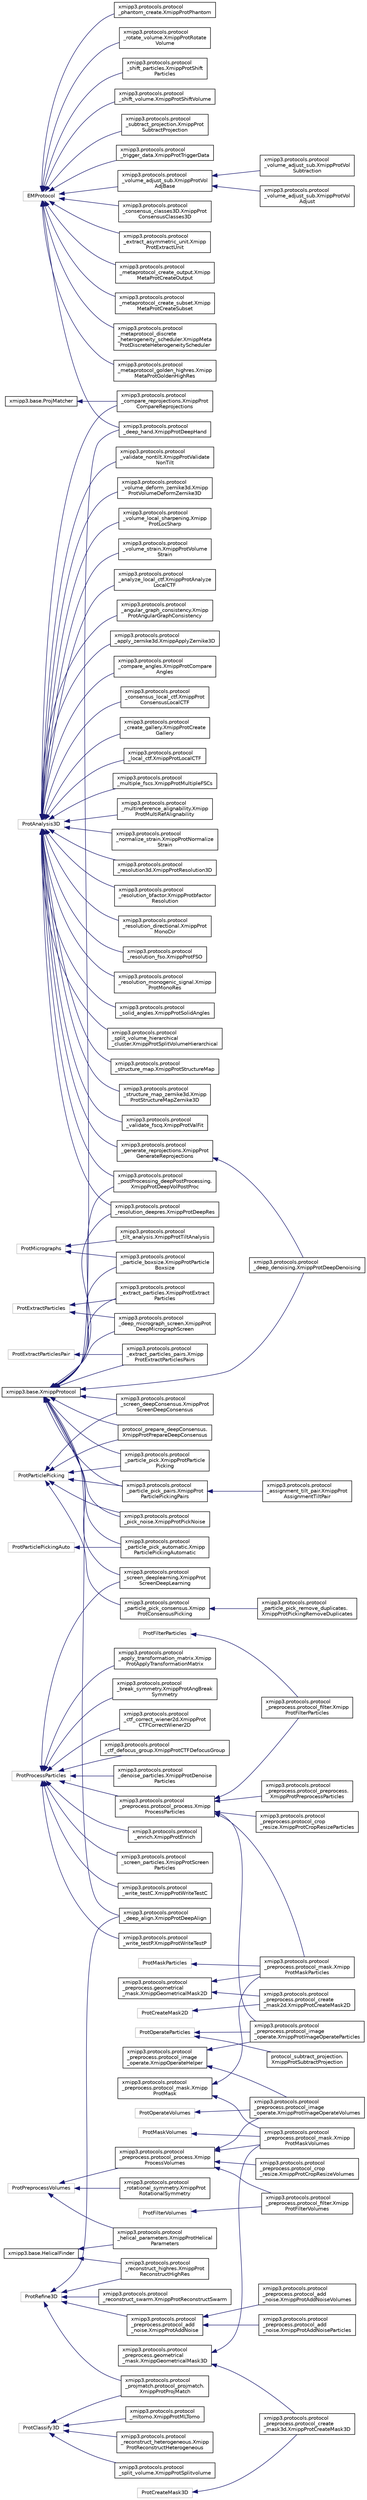 digraph "Graphical Class Hierarchy"
{
  edge [fontname="Helvetica",fontsize="10",labelfontname="Helvetica",labelfontsize="10"];
  node [fontname="Helvetica",fontsize="10",shape=record];
  rankdir="LR";
  Node530 [label="EMProtocol",height=0.2,width=0.4,color="grey75", fillcolor="white", style="filled"];
  Node530 -> Node531 [dir="back",color="midnightblue",fontsize="10",style="solid",fontname="Helvetica"];
  Node531 [label="xmipp3.protocols.protocol\l_consensus_classes3D.XmippProt\lConsensusClasses3D",height=0.2,width=0.4,color="black", fillcolor="white", style="filled",URL="$classxmipp3_1_1protocols_1_1protocol__consensus__classes3D_1_1XmippProtConsensusClasses3D.html"];
  Node530 -> Node4 [dir="back",color="midnightblue",fontsize="10",style="solid",fontname="Helvetica"];
  Node4 [label="xmipp3.protocols.protocol\l_deep_hand.XmippProtDeepHand",height=0.2,width=0.4,color="black", fillcolor="white", style="filled",URL="$classxmipp3_1_1protocols_1_1protocol__deep__hand_1_1XmippProtDeepHand.html"];
  Node530 -> Node532 [dir="back",color="midnightblue",fontsize="10",style="solid",fontname="Helvetica"];
  Node532 [label="xmipp3.protocols.protocol\l_extract_asymmetric_unit.Xmipp\lProtExtractUnit",height=0.2,width=0.4,color="black", fillcolor="white", style="filled",URL="$classxmipp3_1_1protocols_1_1protocol__extract__asymmetric__unit_1_1XmippProtExtractUnit.html"];
  Node530 -> Node533 [dir="back",color="midnightblue",fontsize="10",style="solid",fontname="Helvetica"];
  Node533 [label="xmipp3.protocols.protocol\l_metaprotocol_create_output.Xmipp\lMetaProtCreateOutput",height=0.2,width=0.4,color="black", fillcolor="white", style="filled",URL="$classxmipp3_1_1protocols_1_1protocol__metaprotocol__create__output_1_1XmippMetaProtCreateOutput.html"];
  Node530 -> Node534 [dir="back",color="midnightblue",fontsize="10",style="solid",fontname="Helvetica"];
  Node534 [label="xmipp3.protocols.protocol\l_metaprotocol_create_subset.Xmipp\lMetaProtCreateSubset",height=0.2,width=0.4,color="black", fillcolor="white", style="filled",URL="$classxmipp3_1_1protocols_1_1protocol__metaprotocol__create__subset_1_1XmippMetaProtCreateSubset.html"];
  Node530 -> Node535 [dir="back",color="midnightblue",fontsize="10",style="solid",fontname="Helvetica"];
  Node535 [label="xmipp3.protocols.protocol\l_metaprotocol_discrete\l_heterogeneity_scheduler.XmippMeta\lProtDiscreteHeterogeneityScheduler",height=0.2,width=0.4,color="black", fillcolor="white", style="filled",URL="$classxmipp3_1_1protocols_1_1protocol__metaprotocol__discrete__heterogeneity__scheduler_1_1XmippM3f62c4fa4b97f32867598eeede2b093c.html"];
  Node530 -> Node536 [dir="back",color="midnightblue",fontsize="10",style="solid",fontname="Helvetica"];
  Node536 [label="xmipp3.protocols.protocol\l_metaprotocol_golden_highres.Xmipp\lMetaProtGoldenHighRes",height=0.2,width=0.4,color="black", fillcolor="white", style="filled",URL="$classxmipp3_1_1protocols_1_1protocol__metaprotocol__golden__highres_1_1XmippMetaProtGoldenHighRes.html"];
  Node530 -> Node537 [dir="back",color="midnightblue",fontsize="10",style="solid",fontname="Helvetica"];
  Node537 [label="xmipp3.protocols.protocol\l_phantom_create.XmippProtPhantom",height=0.2,width=0.4,color="black", fillcolor="white", style="filled",URL="$classxmipp3_1_1protocols_1_1protocol__phantom__create_1_1XmippProtPhantom.html"];
  Node530 -> Node538 [dir="back",color="midnightblue",fontsize="10",style="solid",fontname="Helvetica"];
  Node538 [label="xmipp3.protocols.protocol\l_rotate_volume.XmippProtRotate\lVolume",height=0.2,width=0.4,color="black", fillcolor="white", style="filled",URL="$classxmipp3_1_1protocols_1_1protocol__rotate__volume_1_1XmippProtRotateVolume.html"];
  Node530 -> Node539 [dir="back",color="midnightblue",fontsize="10",style="solid",fontname="Helvetica"];
  Node539 [label="xmipp3.protocols.protocol\l_shift_particles.XmippProtShift\lParticles",height=0.2,width=0.4,color="black", fillcolor="white", style="filled",URL="$classxmipp3_1_1protocols_1_1protocol__shift__particles_1_1XmippProtShiftParticles.html"];
  Node530 -> Node540 [dir="back",color="midnightblue",fontsize="10",style="solid",fontname="Helvetica"];
  Node540 [label="xmipp3.protocols.protocol\l_shift_volume.XmippProtShiftVolume",height=0.2,width=0.4,color="black", fillcolor="white", style="filled",URL="$classxmipp3_1_1protocols_1_1protocol__shift__volume_1_1XmippProtShiftVolume.html"];
  Node530 -> Node541 [dir="back",color="midnightblue",fontsize="10",style="solid",fontname="Helvetica"];
  Node541 [label="xmipp3.protocols.protocol\l_subtract_projection.XmippProt\lSubtractProjection",height=0.2,width=0.4,color="black", fillcolor="white", style="filled",URL="$classxmipp3_1_1protocols_1_1protocol__subtract__projection_1_1XmippProtSubtractProjection.html"];
  Node530 -> Node542 [dir="back",color="midnightblue",fontsize="10",style="solid",fontname="Helvetica"];
  Node542 [label="xmipp3.protocols.protocol\l_trigger_data.XmippProtTriggerData",height=0.2,width=0.4,color="black", fillcolor="white", style="filled",URL="$classxmipp3_1_1protocols_1_1protocol__trigger__data_1_1XmippProtTriggerData.html"];
  Node530 -> Node543 [dir="back",color="midnightblue",fontsize="10",style="solid",fontname="Helvetica"];
  Node543 [label="xmipp3.protocols.protocol\l_volume_adjust_sub.XmippProtVol\lAdjBase",height=0.2,width=0.4,color="black", fillcolor="white", style="filled",URL="$classxmipp3_1_1protocols_1_1protocol__volume__adjust__sub_1_1XmippProtVolAdjBase.html"];
  Node543 -> Node544 [dir="back",color="midnightblue",fontsize="10",style="solid",fontname="Helvetica"];
  Node544 [label="xmipp3.protocols.protocol\l_volume_adjust_sub.XmippProtVol\lAdjust",height=0.2,width=0.4,color="black", fillcolor="white", style="filled",URL="$classxmipp3_1_1protocols_1_1protocol__volume__adjust__sub_1_1XmippProtVolAdjust.html"];
  Node543 -> Node545 [dir="back",color="midnightblue",fontsize="10",style="solid",fontname="Helvetica"];
  Node545 [label="xmipp3.protocols.protocol\l_volume_adjust_sub.XmippProtVol\lSubtraction",height=0.2,width=0.4,color="black", fillcolor="white", style="filled",URL="$classxmipp3_1_1protocols_1_1protocol__volume__adjust__sub_1_1XmippProtVolSubtraction.html"];
  Node428 [label="ProtAnalysis3D",height=0.2,width=0.4,color="grey75", fillcolor="white", style="filled"];
  Node428 -> Node429 [dir="back",color="midnightblue",fontsize="10",style="solid",fontname="Helvetica"];
  Node429 [label="xmipp3.protocols.protocol\l_analyze_local_ctf.XmippProtAnalyze\lLocalCTF",height=0.2,width=0.4,color="black", fillcolor="white", style="filled",URL="$classxmipp3_1_1protocols_1_1protocol__analyze__local__ctf_1_1XmippProtAnalyzeLocalCTF.html"];
  Node428 -> Node430 [dir="back",color="midnightblue",fontsize="10",style="solid",fontname="Helvetica"];
  Node430 [label="xmipp3.protocols.protocol\l_angular_graph_consistency.Xmipp\lProtAngularGraphConsistency",height=0.2,width=0.4,color="black", fillcolor="white", style="filled",URL="$classxmipp3_1_1protocols_1_1protocol__angular__graph__consistency_1_1XmippProtAngularGraphConsistency.html"];
  Node428 -> Node431 [dir="back",color="midnightblue",fontsize="10",style="solid",fontname="Helvetica"];
  Node431 [label="xmipp3.protocols.protocol\l_apply_zernike3d.XmippApplyZernike3D",height=0.2,width=0.4,color="black", fillcolor="white", style="filled",URL="$classxmipp3_1_1protocols_1_1protocol__apply__zernike3d_1_1XmippApplyZernike3D.html"];
  Node428 -> Node432 [dir="back",color="midnightblue",fontsize="10",style="solid",fontname="Helvetica"];
  Node432 [label="xmipp3.protocols.protocol\l_compare_angles.XmippProtCompare\lAngles",height=0.2,width=0.4,color="black", fillcolor="white", style="filled",URL="$classxmipp3_1_1protocols_1_1protocol__compare__angles_1_1XmippProtCompareAngles.html"];
  Node428 -> Node234 [dir="back",color="midnightblue",fontsize="10",style="solid",fontname="Helvetica"];
  Node234 [label="xmipp3.protocols.protocol\l_compare_reprojections.XmippProt\lCompareReprojections",height=0.2,width=0.4,color="black", fillcolor="white", style="filled",URL="$classxmipp3_1_1protocols_1_1protocol__compare__reprojections_1_1XmippProtCompareReprojections.html"];
  Node428 -> Node433 [dir="back",color="midnightblue",fontsize="10",style="solid",fontname="Helvetica"];
  Node433 [label="xmipp3.protocols.protocol\l_consensus_local_ctf.XmippProt\lConsensusLocalCTF",height=0.2,width=0.4,color="black", fillcolor="white", style="filled",URL="$classxmipp3_1_1protocols_1_1protocol__consensus__local__ctf_1_1XmippProtConsensusLocalCTF.html"];
  Node428 -> Node434 [dir="back",color="midnightblue",fontsize="10",style="solid",fontname="Helvetica"];
  Node434 [label="xmipp3.protocols.protocol\l_create_gallery.XmippProtCreate\lGallery",height=0.2,width=0.4,color="black", fillcolor="white", style="filled",URL="$classxmipp3_1_1protocols_1_1protocol__create__gallery_1_1XmippProtCreateGallery.html"];
  Node428 -> Node435 [dir="back",color="midnightblue",fontsize="10",style="solid",fontname="Helvetica"];
  Node435 [label="xmipp3.protocols.protocol\l_generate_reprojections.XmippProt\lGenerateReprojections",height=0.2,width=0.4,color="black", fillcolor="white", style="filled",URL="$classxmipp3_1_1protocols_1_1protocol__generate__reprojections_1_1XmippProtGenerateReprojections.html"];
  Node435 -> Node3 [dir="back",color="midnightblue",fontsize="10",style="solid",fontname="Helvetica"];
  Node3 [label="xmipp3.protocols.protocol\l_deep_denoising.XmippProtDeepDenoising",height=0.2,width=0.4,color="black", fillcolor="white", style="filled",URL="$classxmipp3_1_1protocols_1_1protocol__deep__denoising_1_1XmippProtDeepDenoising.html"];
  Node428 -> Node436 [dir="back",color="midnightblue",fontsize="10",style="solid",fontname="Helvetica"];
  Node436 [label="xmipp3.protocols.protocol\l_local_ctf.XmippProtLocalCTF",height=0.2,width=0.4,color="black", fillcolor="white", style="filled",URL="$classxmipp3_1_1protocols_1_1protocol__local__ctf_1_1XmippProtLocalCTF.html"];
  Node428 -> Node437 [dir="back",color="midnightblue",fontsize="10",style="solid",fontname="Helvetica"];
  Node437 [label="xmipp3.protocols.protocol\l_multiple_fscs.XmippProtMultipleFSCs",height=0.2,width=0.4,color="black", fillcolor="white", style="filled",URL="$classxmipp3_1_1protocols_1_1protocol__multiple__fscs_1_1XmippProtMultipleFSCs.html"];
  Node428 -> Node438 [dir="back",color="midnightblue",fontsize="10",style="solid",fontname="Helvetica"];
  Node438 [label="xmipp3.protocols.protocol\l_multireference_alignability.Xmipp\lProtMultiRefAlignability",height=0.2,width=0.4,color="black", fillcolor="white", style="filled",URL="$classxmipp3_1_1protocols_1_1protocol__multireference__alignability_1_1XmippProtMultiRefAlignability.html"];
  Node428 -> Node439 [dir="back",color="midnightblue",fontsize="10",style="solid",fontname="Helvetica"];
  Node439 [label="xmipp3.protocols.protocol\l_normalize_strain.XmippProtNormalize\lStrain",height=0.2,width=0.4,color="black", fillcolor="white", style="filled",URL="$classxmipp3_1_1protocols_1_1protocol__normalize__strain_1_1XmippProtNormalizeStrain.html"];
  Node428 -> Node14 [dir="back",color="midnightblue",fontsize="10",style="solid",fontname="Helvetica"];
  Node14 [label="xmipp3.protocols.protocol\l_postProcessing_deepPostProcessing.\lXmippProtDeepVolPostProc",height=0.2,width=0.4,color="black", fillcolor="white", style="filled",URL="$classxmipp3_1_1protocols_1_1protocol__postProcessing__deepPostProcessing_1_1XmippProtDeepVolPostProc.html"];
  Node428 -> Node440 [dir="back",color="midnightblue",fontsize="10",style="solid",fontname="Helvetica"];
  Node440 [label="xmipp3.protocols.protocol\l_resolution3d.XmippProtResolution3D",height=0.2,width=0.4,color="black", fillcolor="white", style="filled",URL="$classxmipp3_1_1protocols_1_1protocol__resolution3d_1_1XmippProtResolution3D.html"];
  Node428 -> Node441 [dir="back",color="midnightblue",fontsize="10",style="solid",fontname="Helvetica"];
  Node441 [label="xmipp3.protocols.protocol\l_resolution_bfactor.XmippProtbfactor\lResolution",height=0.2,width=0.4,color="black", fillcolor="white", style="filled",URL="$classxmipp3_1_1protocols_1_1protocol__resolution__bfactor_1_1XmippProtbfactorResolution.html"];
  Node428 -> Node15 [dir="back",color="midnightblue",fontsize="10",style="solid",fontname="Helvetica"];
  Node15 [label="xmipp3.protocols.protocol\l_resolution_deepres.XmippProtDeepRes",height=0.2,width=0.4,color="black", fillcolor="white", style="filled",URL="$classxmipp3_1_1protocols_1_1protocol__resolution__deepres_1_1XmippProtDeepRes.html"];
  Node428 -> Node442 [dir="back",color="midnightblue",fontsize="10",style="solid",fontname="Helvetica"];
  Node442 [label="xmipp3.protocols.protocol\l_resolution_directional.XmippProt\lMonoDir",height=0.2,width=0.4,color="black", fillcolor="white", style="filled",URL="$classxmipp3_1_1protocols_1_1protocol__resolution__directional_1_1XmippProtMonoDir.html"];
  Node428 -> Node443 [dir="back",color="midnightblue",fontsize="10",style="solid",fontname="Helvetica"];
  Node443 [label="xmipp3.protocols.protocol\l_resolution_fso.XmippProtFSO",height=0.2,width=0.4,color="black", fillcolor="white", style="filled",URL="$classxmipp3_1_1protocols_1_1protocol__resolution__fso_1_1XmippProtFSO.html"];
  Node428 -> Node444 [dir="back",color="midnightblue",fontsize="10",style="solid",fontname="Helvetica"];
  Node444 [label="xmipp3.protocols.protocol\l_resolution_monogenic_signal.Xmipp\lProtMonoRes",height=0.2,width=0.4,color="black", fillcolor="white", style="filled",URL="$classxmipp3_1_1protocols_1_1protocol__resolution__monogenic__signal_1_1XmippProtMonoRes.html"];
  Node428 -> Node445 [dir="back",color="midnightblue",fontsize="10",style="solid",fontname="Helvetica"];
  Node445 [label="xmipp3.protocols.protocol\l_solid_angles.XmippProtSolidAngles",height=0.2,width=0.4,color="black", fillcolor="white", style="filled",URL="$classxmipp3_1_1protocols_1_1protocol__solid__angles_1_1XmippProtSolidAngles.html"];
  Node428 -> Node446 [dir="back",color="midnightblue",fontsize="10",style="solid",fontname="Helvetica"];
  Node446 [label="xmipp3.protocols.protocol\l_split_volume_hierarchical\l_cluster.XmippProtSplitVolumeHierarchical",height=0.2,width=0.4,color="black", fillcolor="white", style="filled",URL="$classxmipp3_1_1protocols_1_1protocol__split__volume__hierarchical__cluster_1_1XmippProtSplitVolumeHierarchical.html"];
  Node428 -> Node447 [dir="back",color="midnightblue",fontsize="10",style="solid",fontname="Helvetica"];
  Node447 [label="xmipp3.protocols.protocol\l_structure_map.XmippProtStructureMap",height=0.2,width=0.4,color="black", fillcolor="white", style="filled",URL="$classxmipp3_1_1protocols_1_1protocol__structure__map_1_1XmippProtStructureMap.html"];
  Node428 -> Node448 [dir="back",color="midnightblue",fontsize="10",style="solid",fontname="Helvetica"];
  Node448 [label="xmipp3.protocols.protocol\l_structure_map_zernike3d.Xmipp\lProtStructureMapZernike3D",height=0.2,width=0.4,color="black", fillcolor="white", style="filled",URL="$classxmipp3_1_1protocols_1_1protocol__structure__map__zernike3d_1_1XmippProtStructureMapZernike3D.html"];
  Node428 -> Node449 [dir="back",color="midnightblue",fontsize="10",style="solid",fontname="Helvetica"];
  Node449 [label="xmipp3.protocols.protocol\l_validate_fscq.XmippProtValFit",height=0.2,width=0.4,color="black", fillcolor="white", style="filled",URL="$classxmipp3_1_1protocols_1_1protocol__validate__fscq_1_1XmippProtValFit.html"];
  Node428 -> Node450 [dir="back",color="midnightblue",fontsize="10",style="solid",fontname="Helvetica"];
  Node450 [label="xmipp3.protocols.protocol\l_validate_nontilt.XmippProtValidate\lNonTilt",height=0.2,width=0.4,color="black", fillcolor="white", style="filled",URL="$classxmipp3_1_1protocols_1_1protocol__validate__nontilt_1_1XmippProtValidateNonTilt.html"];
  Node428 -> Node451 [dir="back",color="midnightblue",fontsize="10",style="solid",fontname="Helvetica"];
  Node451 [label="xmipp3.protocols.protocol\l_volume_deform_zernike3d.Xmipp\lProtVolumeDeformZernike3D",height=0.2,width=0.4,color="black", fillcolor="white", style="filled",URL="$classxmipp3_1_1protocols_1_1protocol__volume__deform__zernike3d_1_1XmippProtVolumeDeformZernike3D.html"];
  Node428 -> Node452 [dir="back",color="midnightblue",fontsize="10",style="solid",fontname="Helvetica"];
  Node452 [label="xmipp3.protocols.protocol\l_volume_local_sharpening.Xmipp\lProtLocSharp",height=0.2,width=0.4,color="black", fillcolor="white", style="filled",URL="$classxmipp3_1_1protocols_1_1protocol__volume__local__sharpening_1_1XmippProtLocSharp.html"];
  Node428 -> Node453 [dir="back",color="midnightblue",fontsize="10",style="solid",fontname="Helvetica"];
  Node453 [label="xmipp3.protocols.protocol\l_volume_strain.XmippProtVolume\lStrain",height=0.2,width=0.4,color="black", fillcolor="white", style="filled",URL="$classxmipp3_1_1protocols_1_1protocol__volume__strain_1_1XmippProtVolumeStrain.html"];
  Node412 [label="ProtClassify3D",height=0.2,width=0.4,color="grey75", fillcolor="white", style="filled"];
  Node412 -> Node413 [dir="back",color="midnightblue",fontsize="10",style="solid",fontname="Helvetica"];
  Node413 [label="xmipp3.protocols.protocol\l_mltomo.XmippProtMLTomo",height=0.2,width=0.4,color="black", fillcolor="white", style="filled",URL="$classxmipp3_1_1protocols_1_1protocol__mltomo_1_1XmippProtMLTomo.html"];
  Node412 -> Node333 [dir="back",color="midnightblue",fontsize="10",style="solid",fontname="Helvetica"];
  Node333 [label="xmipp3.protocols.protocol\l_projmatch.protocol_projmatch.\lXmippProtProjMatch",height=0.2,width=0.4,color="black", fillcolor="white", style="filled",URL="$classxmipp3_1_1protocols_1_1protocol__projmatch_1_1protocol__projmatch_1_1XmippProtProjMatch.html"];
  Node412 -> Node414 [dir="back",color="midnightblue",fontsize="10",style="solid",fontname="Helvetica"];
  Node414 [label="xmipp3.protocols.protocol\l_reconstruct_heterogeneous.Xmipp\lProtReconstructHeterogeneous",height=0.2,width=0.4,color="black", fillcolor="white", style="filled",URL="$classxmipp3_1_1protocols_1_1protocol__reconstruct__heterogeneous_1_1XmippProtReconstructHeterogeneous.html"];
  Node412 -> Node415 [dir="back",color="midnightblue",fontsize="10",style="solid",fontname="Helvetica"];
  Node415 [label="xmipp3.protocols.protocol\l_split_volume.XmippProtSplitvolume",height=0.2,width=0.4,color="black", fillcolor="white", style="filled",URL="$classxmipp3_1_1protocols_1_1protocol__split__volume_1_1XmippProtSplitvolume.html"];
  Node411 [label="ProtCreateMask2D",height=0.2,width=0.4,color="grey75", fillcolor="white", style="filled"];
  Node411 -> Node56 [dir="back",color="midnightblue",fontsize="10",style="solid",fontname="Helvetica"];
  Node56 [label="xmipp3.protocols.protocol\l_preprocess.protocol_create\l_mask2d.XmippProtCreateMask2D",height=0.2,width=0.4,color="black", fillcolor="white", style="filled",URL="$classxmipp3_1_1protocols_1_1protocol__preprocess_1_1protocol__create__mask2d_1_1XmippProtCreateMask2D.html"];
  Node410 [label="ProtCreateMask3D",height=0.2,width=0.4,color="grey75", fillcolor="white", style="filled"];
  Node410 -> Node54 [dir="back",color="midnightblue",fontsize="10",style="solid",fontname="Helvetica"];
  Node54 [label="xmipp3.protocols.protocol\l_preprocess.protocol_create\l_mask3d.XmippProtCreateMask3D",height=0.2,width=0.4,color="black", fillcolor="white", style="filled",URL="$classxmipp3_1_1protocols_1_1protocol__preprocess_1_1protocol__create__mask3d_1_1XmippProtCreateMask3D.html"];
  Node404 [label="ProtExtractParticles",height=0.2,width=0.4,color="grey75", fillcolor="white", style="filled"];
  Node404 -> Node5 [dir="back",color="midnightblue",fontsize="10",style="solid",fontname="Helvetica"];
  Node5 [label="xmipp3.protocols.protocol\l_deep_micrograph_screen.XmippProt\lDeepMicrographScreen",height=0.2,width=0.4,color="black", fillcolor="white", style="filled",URL="$classxmipp3_1_1protocols_1_1protocol__deep__micrograph__screen_1_1XmippProtDeepMicrographScreen.html"];
  Node404 -> Node6 [dir="back",color="midnightblue",fontsize="10",style="solid",fontname="Helvetica"];
  Node6 [label="xmipp3.protocols.protocol\l_extract_particles.XmippProtExtract\lParticles",height=0.2,width=0.4,color="black", fillcolor="white", style="filled",URL="$classxmipp3_1_1protocols_1_1protocol__extract__particles_1_1XmippProtExtractParticles.html"];
  Node403 [label="ProtExtractParticlesPair",height=0.2,width=0.4,color="grey75", fillcolor="white", style="filled"];
  Node403 -> Node7 [dir="back",color="midnightblue",fontsize="10",style="solid",fontname="Helvetica"];
  Node7 [label="xmipp3.protocols.protocol\l_extract_particles_pairs.Xmipp\lProtExtractParticlesPairs",height=0.2,width=0.4,color="black", fillcolor="white", style="filled",URL="$classxmipp3_1_1protocols_1_1protocol__extract__particles__pairs_1_1XmippProtExtractParticlesPairs.html"];
  Node402 [label="ProtFilterParticles",height=0.2,width=0.4,color="grey75", fillcolor="white", style="filled"];
  Node402 -> Node347 [dir="back",color="midnightblue",fontsize="10",style="solid",fontname="Helvetica"];
  Node347 [label="xmipp3.protocols.protocol\l_preprocess.protocol_filter.Xmipp\lProtFilterParticles",height=0.2,width=0.4,color="black", fillcolor="white", style="filled",URL="$classxmipp3_1_1protocols_1_1protocol__preprocess_1_1protocol__filter_1_1XmippProtFilterParticles.html"];
  Node401 [label="ProtFilterVolumes",height=0.2,width=0.4,color="grey75", fillcolor="white", style="filled"];
  Node401 -> Node359 [dir="back",color="midnightblue",fontsize="10",style="solid",fontname="Helvetica"];
  Node359 [label="xmipp3.protocols.protocol\l_preprocess.protocol_filter.Xmipp\lProtFilterVolumes",height=0.2,width=0.4,color="black", fillcolor="white", style="filled",URL="$classxmipp3_1_1protocols_1_1protocol__preprocess_1_1protocol__filter_1_1XmippProtFilterVolumes.html"];
  Node394 [label="ProtMaskParticles",height=0.2,width=0.4,color="grey75", fillcolor="white", style="filled"];
  Node394 -> Node43 [dir="back",color="midnightblue",fontsize="10",style="solid",fontname="Helvetica"];
  Node43 [label="xmipp3.protocols.protocol\l_preprocess.protocol_mask.Xmipp\lProtMaskParticles",height=0.2,width=0.4,color="black", fillcolor="white", style="filled",URL="$classxmipp3_1_1protocols_1_1protocol__preprocess_1_1protocol__mask_1_1XmippProtMaskParticles.html"];
  Node393 [label="ProtMaskVolumes",height=0.2,width=0.4,color="grey75", fillcolor="white", style="filled"];
  Node393 -> Node44 [dir="back",color="midnightblue",fontsize="10",style="solid",fontname="Helvetica"];
  Node44 [label="xmipp3.protocols.protocol\l_preprocess.protocol_mask.Xmipp\lProtMaskVolumes",height=0.2,width=0.4,color="black", fillcolor="white", style="filled",URL="$classxmipp3_1_1protocols_1_1protocol__preprocess_1_1protocol__mask_1_1XmippProtMaskVolumes.html"];
  Node391 [label="ProtMicrographs",height=0.2,width=0.4,color="grey75", fillcolor="white", style="filled"];
  Node391 -> Node8 [dir="back",color="midnightblue",fontsize="10",style="solid",fontname="Helvetica"];
  Node8 [label="xmipp3.protocols.protocol\l_particle_boxsize.XmippProtParticle\lBoxsize",height=0.2,width=0.4,color="black", fillcolor="white", style="filled",URL="$classxmipp3_1_1protocols_1_1protocol__particle__boxsize_1_1XmippProtParticleBoxsize.html"];
  Node391 -> Node392 [dir="back",color="midnightblue",fontsize="10",style="solid",fontname="Helvetica"];
  Node392 [label="xmipp3.protocols.protocol\l_tilt_analysis.XmippProtTiltAnalysis",height=0.2,width=0.4,color="black", fillcolor="white", style="filled",URL="$classxmipp3_1_1protocols_1_1protocol__tilt__analysis_1_1XmippProtTiltAnalysis.html"];
  Node369 [label="ProtOperateParticles",height=0.2,width=0.4,color="grey75", fillcolor="white", style="filled"];
  Node369 -> Node370 [dir="back",color="midnightblue",fontsize="10",style="solid",fontname="Helvetica"];
  Node370 [label="protocol_subtract_projection.\lXmippProtSubtractProjection",height=0.2,width=0.4,color="black", fillcolor="white", style="filled",URL="$classprotocol__subtract__projection_1_1XmippProtSubtractProjection.html"];
  Node369 -> Node49 [dir="back",color="midnightblue",fontsize="10",style="solid",fontname="Helvetica"];
  Node49 [label="xmipp3.protocols.protocol\l_preprocess.protocol_image\l_operate.XmippProtImageOperateParticles",height=0.2,width=0.4,color="black", fillcolor="white", style="filled",URL="$classxmipp3_1_1protocols_1_1protocol__preprocess_1_1protocol__image__operate_1_1XmippProtImageOperateParticles.html"];
  Node368 [label="ProtOperateVolumes",height=0.2,width=0.4,color="grey75", fillcolor="white", style="filled"];
  Node368 -> Node50 [dir="back",color="midnightblue",fontsize="10",style="solid",fontname="Helvetica"];
  Node50 [label="xmipp3.protocols.protocol\l_preprocess.protocol_image\l_operate.XmippProtImageOperateVolumes",height=0.2,width=0.4,color="black", fillcolor="white", style="filled",URL="$classxmipp3_1_1protocols_1_1protocol__preprocess_1_1protocol__image__operate_1_1XmippProtImageOperateVolumes.html"];
  Node365 [label="ProtParticlePicking",height=0.2,width=0.4,color="grey75", fillcolor="white", style="filled"];
  Node365 -> Node1 [dir="back",color="midnightblue",fontsize="10",style="solid",fontname="Helvetica"];
  Node1 [label="protocol_prepare_deepConsensus.\lXmippProtPrepareDeepConsensus",height=0.2,width=0.4,color="black", fillcolor="white", style="filled",URL="$classprotocol__prepare__deepConsensus_1_1XmippProtPrepareDeepConsensus.html"];
  Node365 -> Node9 [dir="back",color="midnightblue",fontsize="10",style="solid",fontname="Helvetica"];
  Node9 [label="xmipp3.protocols.protocol\l_particle_pick.XmippProtParticle\lPicking",height=0.2,width=0.4,color="black", fillcolor="white", style="filled",URL="$classxmipp3_1_1protocols_1_1protocol__particle__pick_1_1XmippProtParticlePicking.html"];
  Node365 -> Node366 [dir="back",color="midnightblue",fontsize="10",style="solid",fontname="Helvetica"];
  Node366 [label="xmipp3.protocols.protocol\l_particle_pick_consensus.Xmipp\lProtConsensusPicking",height=0.2,width=0.4,color="black", fillcolor="white", style="filled",URL="$classxmipp3_1_1protocols_1_1protocol__particle__pick__consensus_1_1XmippProtConsensusPicking.html"];
  Node366 -> Node367 [dir="back",color="midnightblue",fontsize="10",style="solid",fontname="Helvetica"];
  Node367 [label="xmipp3.protocols.protocol\l_particle_pick_remove_duplicates.\lXmippProtPickingRemoveDuplicates",height=0.2,width=0.4,color="black", fillcolor="white", style="filled",URL="$classxmipp3_1_1protocols_1_1protocol__particle__pick__remove__duplicates_1_1XmippProtPickingRemoveDuplicates.html"];
  Node365 -> Node11 [dir="back",color="midnightblue",fontsize="10",style="solid",fontname="Helvetica"];
  Node11 [label="xmipp3.protocols.protocol\l_particle_pick_pairs.XmippProt\lParticlePickingPairs",height=0.2,width=0.4,color="black", fillcolor="white", style="filled",URL="$classxmipp3_1_1protocols_1_1protocol__particle__pick__pairs_1_1XmippProtParticlePickingPairs.html"];
  Node11 -> Node12 [dir="back",color="midnightblue",fontsize="10",style="solid",fontname="Helvetica"];
  Node12 [label="xmipp3.protocols.protocol\l_assignment_tilt_pair.XmippProt\lAssignmentTiltPair",height=0.2,width=0.4,color="black", fillcolor="white", style="filled",URL="$classxmipp3_1_1protocols_1_1protocol__assignment__tilt__pair_1_1XmippProtAssignmentTiltPair.html"];
  Node365 -> Node13 [dir="back",color="midnightblue",fontsize="10",style="solid",fontname="Helvetica"];
  Node13 [label="xmipp3.protocols.protocol\l_pick_noise.XmippProtPickNoise",height=0.2,width=0.4,color="black", fillcolor="white", style="filled",URL="$classxmipp3_1_1protocols_1_1protocol__pick__noise_1_1XmippProtPickNoise.html"];
  Node365 -> Node16 [dir="back",color="midnightblue",fontsize="10",style="solid",fontname="Helvetica"];
  Node16 [label="xmipp3.protocols.protocol\l_screen_deepConsensus.XmippProt\lScreenDeepConsensus",height=0.2,width=0.4,color="black", fillcolor="white", style="filled",URL="$classxmipp3_1_1protocols_1_1protocol__screen__deepConsensus_1_1XmippProtScreenDeepConsensus.html"];
  Node364 [label="ProtParticlePickingAuto",height=0.2,width=0.4,color="grey75", fillcolor="white", style="filled"];
  Node364 -> Node10 [dir="back",color="midnightblue",fontsize="10",style="solid",fontname="Helvetica"];
  Node10 [label="xmipp3.protocols.protocol\l_particle_pick_automatic.Xmipp\lParticlePickingAutomatic",height=0.2,width=0.4,color="black", fillcolor="white", style="filled",URL="$classxmipp3_1_1protocols_1_1protocol__particle__pick__automatic_1_1XmippParticlePickingAutomatic.html"];
  Node356 [label="ProtPreprocessVolumes",height=0.2,width=0.4,color="grey75", fillcolor="white", style="filled"];
  Node356 -> Node259 [dir="back",color="midnightblue",fontsize="10",style="solid",fontname="Helvetica"];
  Node259 [label="xmipp3.protocols.protocol\l_helical_parameters.XmippProtHelical\lParameters",height=0.2,width=0.4,color="black", fillcolor="white", style="filled",URL="$classxmipp3_1_1protocols_1_1protocol__helical__parameters_1_1XmippProtHelicalParameters.html"];
  Node356 -> Node357 [dir="back",color="midnightblue",fontsize="10",style="solid",fontname="Helvetica"];
  Node357 [label="xmipp3.protocols.protocol\l_preprocess.protocol_process.Xmipp\lProcessVolumes",height=0.2,width=0.4,color="black", fillcolor="white", style="filled",URL="$classxmipp3_1_1protocols_1_1protocol__preprocess_1_1protocol__process_1_1XmippProcessVolumes.html"];
  Node357 -> Node358 [dir="back",color="midnightblue",fontsize="10",style="solid",fontname="Helvetica"];
  Node358 [label="xmipp3.protocols.protocol\l_preprocess.protocol_crop\l_resize.XmippProtCropResizeVolumes",height=0.2,width=0.4,color="black", fillcolor="white", style="filled",URL="$classxmipp3_1_1protocols_1_1protocol__preprocess_1_1protocol__crop__resize_1_1XmippProtCropResizeVolumes.html"];
  Node357 -> Node359 [dir="back",color="midnightblue",fontsize="10",style="solid",fontname="Helvetica"];
  Node357 -> Node50 [dir="back",color="midnightblue",fontsize="10",style="solid",fontname="Helvetica"];
  Node357 -> Node44 [dir="back",color="midnightblue",fontsize="10",style="solid",fontname="Helvetica"];
  Node356 -> Node360 [dir="back",color="midnightblue",fontsize="10",style="solid",fontname="Helvetica"];
  Node360 [label="xmipp3.protocols.protocol\l_rotational_symmetry.XmippProt\lRotationalSymmetry",height=0.2,width=0.4,color="black", fillcolor="white", style="filled",URL="$classxmipp3_1_1protocols_1_1protocol__rotational__symmetry_1_1XmippProtRotationalSymmetry.html"];
  Node338 [label="ProtProcessParticles",height=0.2,width=0.4,color="grey75", fillcolor="white", style="filled"];
  Node338 -> Node339 [dir="back",color="midnightblue",fontsize="10",style="solid",fontname="Helvetica"];
  Node339 [label="xmipp3.protocols.protocol\l_apply_transformation_matrix.Xmipp\lProtApplyTransformationMatrix",height=0.2,width=0.4,color="black", fillcolor="white", style="filled",URL="$classxmipp3_1_1protocols_1_1protocol__apply__transformation__matrix_1_1XmippProtApplyTransformationMatrix.html"];
  Node338 -> Node340 [dir="back",color="midnightblue",fontsize="10",style="solid",fontname="Helvetica"];
  Node340 [label="xmipp3.protocols.protocol\l_break_symmetry.XmippProtAngBreak\lSymmetry",height=0.2,width=0.4,color="black", fillcolor="white", style="filled",URL="$classxmipp3_1_1protocols_1_1protocol__break__symmetry_1_1XmippProtAngBreakSymmetry.html"];
  Node338 -> Node341 [dir="back",color="midnightblue",fontsize="10",style="solid",fontname="Helvetica"];
  Node341 [label="xmipp3.protocols.protocol\l_ctf_correct_wiener2d.XmippProt\lCTFCorrectWiener2D",height=0.2,width=0.4,color="black", fillcolor="white", style="filled",URL="$classxmipp3_1_1protocols_1_1protocol__ctf__correct__wiener2d_1_1XmippProtCTFCorrectWiener2D.html"];
  Node338 -> Node342 [dir="back",color="midnightblue",fontsize="10",style="solid",fontname="Helvetica"];
  Node342 [label="xmipp3.protocols.protocol\l_ctf_defocus_group.XmippProtCTFDefocusGroup",height=0.2,width=0.4,color="black", fillcolor="white", style="filled",URL="$classxmipp3_1_1protocols_1_1protocol__ctf__defocus__group_1_1XmippProtCTFDefocusGroup.html"];
  Node338 -> Node343 [dir="back",color="midnightblue",fontsize="10",style="solid",fontname="Helvetica"];
  Node343 [label="xmipp3.protocols.protocol\l_denoise_particles.XmippProtDenoise\lParticles",height=0.2,width=0.4,color="black", fillcolor="white", style="filled",URL="$classxmipp3_1_1protocols_1_1protocol__denoise__particles_1_1XmippProtDenoiseParticles.html"];
  Node338 -> Node344 [dir="back",color="midnightblue",fontsize="10",style="solid",fontname="Helvetica"];
  Node344 [label="xmipp3.protocols.protocol\l_enrich.XmippProtEnrich",height=0.2,width=0.4,color="black", fillcolor="white", style="filled",URL="$classxmipp3_1_1protocols_1_1protocol__enrich_1_1XmippProtEnrich.html"];
  Node338 -> Node345 [dir="back",color="midnightblue",fontsize="10",style="solid",fontname="Helvetica"];
  Node345 [label="xmipp3.protocols.protocol\l_preprocess.protocol_process.Xmipp\lProcessParticles",height=0.2,width=0.4,color="black", fillcolor="white", style="filled",URL="$classxmipp3_1_1protocols_1_1protocol__preprocess_1_1protocol__process_1_1XmippProcessParticles.html"];
  Node345 -> Node346 [dir="back",color="midnightblue",fontsize="10",style="solid",fontname="Helvetica"];
  Node346 [label="xmipp3.protocols.protocol\l_preprocess.protocol_crop\l_resize.XmippProtCropResizeParticles",height=0.2,width=0.4,color="black", fillcolor="white", style="filled",URL="$classxmipp3_1_1protocols_1_1protocol__preprocess_1_1protocol__crop__resize_1_1XmippProtCropResizeParticles.html"];
  Node345 -> Node347 [dir="back",color="midnightblue",fontsize="10",style="solid",fontname="Helvetica"];
  Node345 -> Node49 [dir="back",color="midnightblue",fontsize="10",style="solid",fontname="Helvetica"];
  Node345 -> Node43 [dir="back",color="midnightblue",fontsize="10",style="solid",fontname="Helvetica"];
  Node345 -> Node348 [dir="back",color="midnightblue",fontsize="10",style="solid",fontname="Helvetica"];
  Node348 [label="xmipp3.protocols.protocol\l_preprocess.protocol_preprocess.\lXmippProtPreprocessParticles",height=0.2,width=0.4,color="black", fillcolor="white", style="filled",URL="$classxmipp3_1_1protocols_1_1protocol__preprocess_1_1protocol__preprocess_1_1XmippProtPreprocessParticles.html"];
  Node338 -> Node17 [dir="back",color="midnightblue",fontsize="10",style="solid",fontname="Helvetica"];
  Node17 [label="xmipp3.protocols.protocol\l_screen_deeplearning.XmippProt\lScreenDeepLearning",height=0.2,width=0.4,color="black", fillcolor="white", style="filled",URL="$classxmipp3_1_1protocols_1_1protocol__screen__deeplearning_1_1XmippProtScreenDeepLearning.html"];
  Node338 -> Node349 [dir="back",color="midnightblue",fontsize="10",style="solid",fontname="Helvetica"];
  Node349 [label="xmipp3.protocols.protocol\l_screen_particles.XmippProtScreen\lParticles",height=0.2,width=0.4,color="black", fillcolor="white", style="filled",URL="$classxmipp3_1_1protocols_1_1protocol__screen__particles_1_1XmippProtScreenParticles.html"];
  Node338 -> Node350 [dir="back",color="midnightblue",fontsize="10",style="solid",fontname="Helvetica"];
  Node350 [label="xmipp3.protocols.protocol\l_write_testC.XmippProtWriteTestC",height=0.2,width=0.4,color="black", fillcolor="white", style="filled",URL="$classxmipp3_1_1protocols_1_1protocol__write__testC_1_1XmippProtWriteTestC.html"];
  Node338 -> Node351 [dir="back",color="midnightblue",fontsize="10",style="solid",fontname="Helvetica"];
  Node351 [label="xmipp3.protocols.protocol\l_write_testP.XmippProtWriteTestP",height=0.2,width=0.4,color="black", fillcolor="white", style="filled",URL="$classxmipp3_1_1protocols_1_1protocol__write__testP_1_1XmippProtWriteTestP.html"];
  Node329 [label="ProtRefine3D",height=0.2,width=0.4,color="grey75", fillcolor="white", style="filled"];
  Node329 -> Node2 [dir="back",color="midnightblue",fontsize="10",style="solid",fontname="Helvetica"];
  Node2 [label="xmipp3.protocols.protocol\l_deep_align.XmippProtDeepAlign",height=0.2,width=0.4,color="black", fillcolor="white", style="filled",URL="$classxmipp3_1_1protocols_1_1protocol__deep__align_1_1XmippProtDeepAlign.html"];
  Node329 -> Node330 [dir="back",color="midnightblue",fontsize="10",style="solid",fontname="Helvetica"];
  Node330 [label="xmipp3.protocols.protocol\l_preprocess.protocol_add\l_noise.XmippProtAddNoise",height=0.2,width=0.4,color="black", fillcolor="white", style="filled",URL="$classxmipp3_1_1protocols_1_1protocol__preprocess_1_1protocol__add__noise_1_1XmippProtAddNoise.html"];
  Node330 -> Node331 [dir="back",color="midnightblue",fontsize="10",style="solid",fontname="Helvetica"];
  Node331 [label="xmipp3.protocols.protocol\l_preprocess.protocol_add\l_noise.XmippProtAddNoiseParticles",height=0.2,width=0.4,color="black", fillcolor="white", style="filled",URL="$classxmipp3_1_1protocols_1_1protocol__preprocess_1_1protocol__add__noise_1_1XmippProtAddNoiseParticles.html"];
  Node330 -> Node332 [dir="back",color="midnightblue",fontsize="10",style="solid",fontname="Helvetica"];
  Node332 [label="xmipp3.protocols.protocol\l_preprocess.protocol_add\l_noise.XmippProtAddNoiseVolumes",height=0.2,width=0.4,color="black", fillcolor="white", style="filled",URL="$classxmipp3_1_1protocols_1_1protocol__preprocess_1_1protocol__add__noise_1_1XmippProtAddNoiseVolumes.html"];
  Node329 -> Node333 [dir="back",color="midnightblue",fontsize="10",style="solid",fontname="Helvetica"];
  Node329 -> Node260 [dir="back",color="midnightblue",fontsize="10",style="solid",fontname="Helvetica"];
  Node260 [label="xmipp3.protocols.protocol\l_reconstruct_highres.XmippProt\lReconstructHighRes",height=0.2,width=0.4,color="black", fillcolor="white", style="filled",URL="$classxmipp3_1_1protocols_1_1protocol__reconstruct__highres_1_1XmippProtReconstructHighRes.html"];
  Node329 -> Node334 [dir="back",color="midnightblue",fontsize="10",style="solid",fontname="Helvetica"];
  Node334 [label="xmipp3.protocols.protocol\l_reconstruct_swarm.XmippProtReconstructSwarm",height=0.2,width=0.4,color="black", fillcolor="white", style="filled",URL="$classxmipp3_1_1protocols_1_1protocol__reconstruct__swarm_1_1XmippProtReconstructSwarm.html"];
  Node258 [label="xmipp3.base.HelicalFinder",height=0.2,width=0.4,color="black", fillcolor="white", style="filled",URL="$classxmipp3_1_1base_1_1HelicalFinder.html"];
  Node258 -> Node259 [dir="back",color="midnightblue",fontsize="10",style="solid",fontname="Helvetica"];
  Node258 -> Node260 [dir="back",color="midnightblue",fontsize="10",style="solid",fontname="Helvetica"];
  Node233 [label="xmipp3.base.ProjMatcher",height=0.2,width=0.4,color="black", fillcolor="white", style="filled",URL="$classxmipp3_1_1base_1_1ProjMatcher.html"];
  Node233 -> Node234 [dir="back",color="midnightblue",fontsize="10",style="solid",fontname="Helvetica"];
  Node55 [label="xmipp3.protocols.protocol\l_preprocess.geometrical\l_mask.XmippGeometricalMask2D",height=0.2,width=0.4,color="black", fillcolor="white", style="filled",URL="$classxmipp3_1_1protocols_1_1protocol__preprocess_1_1geometrical__mask_1_1XmippGeometricalMask2D.html"];
  Node55 -> Node56 [dir="back",color="midnightblue",fontsize="10",style="solid",fontname="Helvetica"];
  Node55 -> Node43 [dir="back",color="midnightblue",fontsize="10",style="solid",fontname="Helvetica"];
  Node53 [label="xmipp3.protocols.protocol\l_preprocess.geometrical\l_mask.XmippGeometricalMask3D",height=0.2,width=0.4,color="black", fillcolor="white", style="filled",URL="$classxmipp3_1_1protocols_1_1protocol__preprocess_1_1geometrical__mask_1_1XmippGeometricalMask3D.html"];
  Node53 -> Node54 [dir="back",color="midnightblue",fontsize="10",style="solid",fontname="Helvetica"];
  Node53 -> Node44 [dir="back",color="midnightblue",fontsize="10",style="solid",fontname="Helvetica"];
  Node48 [label="xmipp3.protocols.protocol\l_preprocess.protocol_image\l_operate.XmippOperateHelper",height=0.2,width=0.4,color="black", fillcolor="white", style="filled",URL="$classxmipp3_1_1protocols_1_1protocol__preprocess_1_1protocol__image__operate_1_1XmippOperateHelper.html"];
  Node48 -> Node49 [dir="back",color="midnightblue",fontsize="10",style="solid",fontname="Helvetica"];
  Node48 -> Node50 [dir="back",color="midnightblue",fontsize="10",style="solid",fontname="Helvetica"];
  Node42 [label="xmipp3.protocols.protocol\l_preprocess.protocol_mask.Xmipp\lProtMask",height=0.2,width=0.4,color="black", fillcolor="white", style="filled",URL="$classxmipp3_1_1protocols_1_1protocol__preprocess_1_1protocol__mask_1_1XmippProtMask.html"];
  Node42 -> Node43 [dir="back",color="midnightblue",fontsize="10",style="solid",fontname="Helvetica"];
  Node42 -> Node44 [dir="back",color="midnightblue",fontsize="10",style="solid",fontname="Helvetica"];
  Node0 [label="xmipp3.base.XmippProtocol",height=0.2,width=0.4,color="black", fillcolor="white", style="filled",URL="$classxmipp3_1_1base_1_1XmippProtocol.html"];
  Node0 -> Node1 [dir="back",color="midnightblue",fontsize="10",style="solid",fontname="Helvetica"];
  Node0 -> Node2 [dir="back",color="midnightblue",fontsize="10",style="solid",fontname="Helvetica"];
  Node0 -> Node3 [dir="back",color="midnightblue",fontsize="10",style="solid",fontname="Helvetica"];
  Node0 -> Node4 [dir="back",color="midnightblue",fontsize="10",style="solid",fontname="Helvetica"];
  Node0 -> Node5 [dir="back",color="midnightblue",fontsize="10",style="solid",fontname="Helvetica"];
  Node0 -> Node6 [dir="back",color="midnightblue",fontsize="10",style="solid",fontname="Helvetica"];
  Node0 -> Node7 [dir="back",color="midnightblue",fontsize="10",style="solid",fontname="Helvetica"];
  Node0 -> Node8 [dir="back",color="midnightblue",fontsize="10",style="solid",fontname="Helvetica"];
  Node0 -> Node9 [dir="back",color="midnightblue",fontsize="10",style="solid",fontname="Helvetica"];
  Node0 -> Node10 [dir="back",color="midnightblue",fontsize="10",style="solid",fontname="Helvetica"];
  Node0 -> Node11 [dir="back",color="midnightblue",fontsize="10",style="solid",fontname="Helvetica"];
  Node0 -> Node13 [dir="back",color="midnightblue",fontsize="10",style="solid",fontname="Helvetica"];
  Node0 -> Node14 [dir="back",color="midnightblue",fontsize="10",style="solid",fontname="Helvetica"];
  Node0 -> Node15 [dir="back",color="midnightblue",fontsize="10",style="solid",fontname="Helvetica"];
  Node0 -> Node16 [dir="back",color="midnightblue",fontsize="10",style="solid",fontname="Helvetica"];
  Node0 -> Node17 [dir="back",color="midnightblue",fontsize="10",style="solid",fontname="Helvetica"];
}

